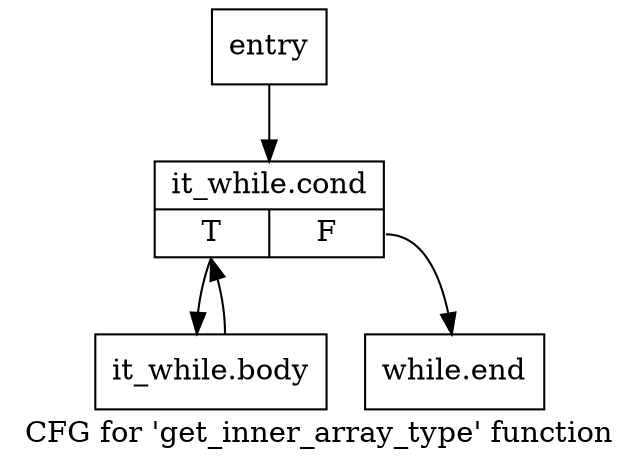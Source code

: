 digraph "CFG for 'get_inner_array_type' function" {
	label="CFG for 'get_inner_array_type' function";

	Node0x967ba50 [shape=record,label="{entry}"];
	Node0x967ba50 -> Node0x9686280;
	Node0x9686280 [shape=record,label="{it_while.cond|{<s0>T|<s1>F}}"];
	Node0x9686280:s0 -> Node0x96862d0;
	Node0x9686280:s1 -> Node0x9686320;
	Node0x96862d0 [shape=record,label="{it_while.body}"];
	Node0x96862d0 -> Node0x9686280;
	Node0x9686320 [shape=record,label="{while.end}"];
}
